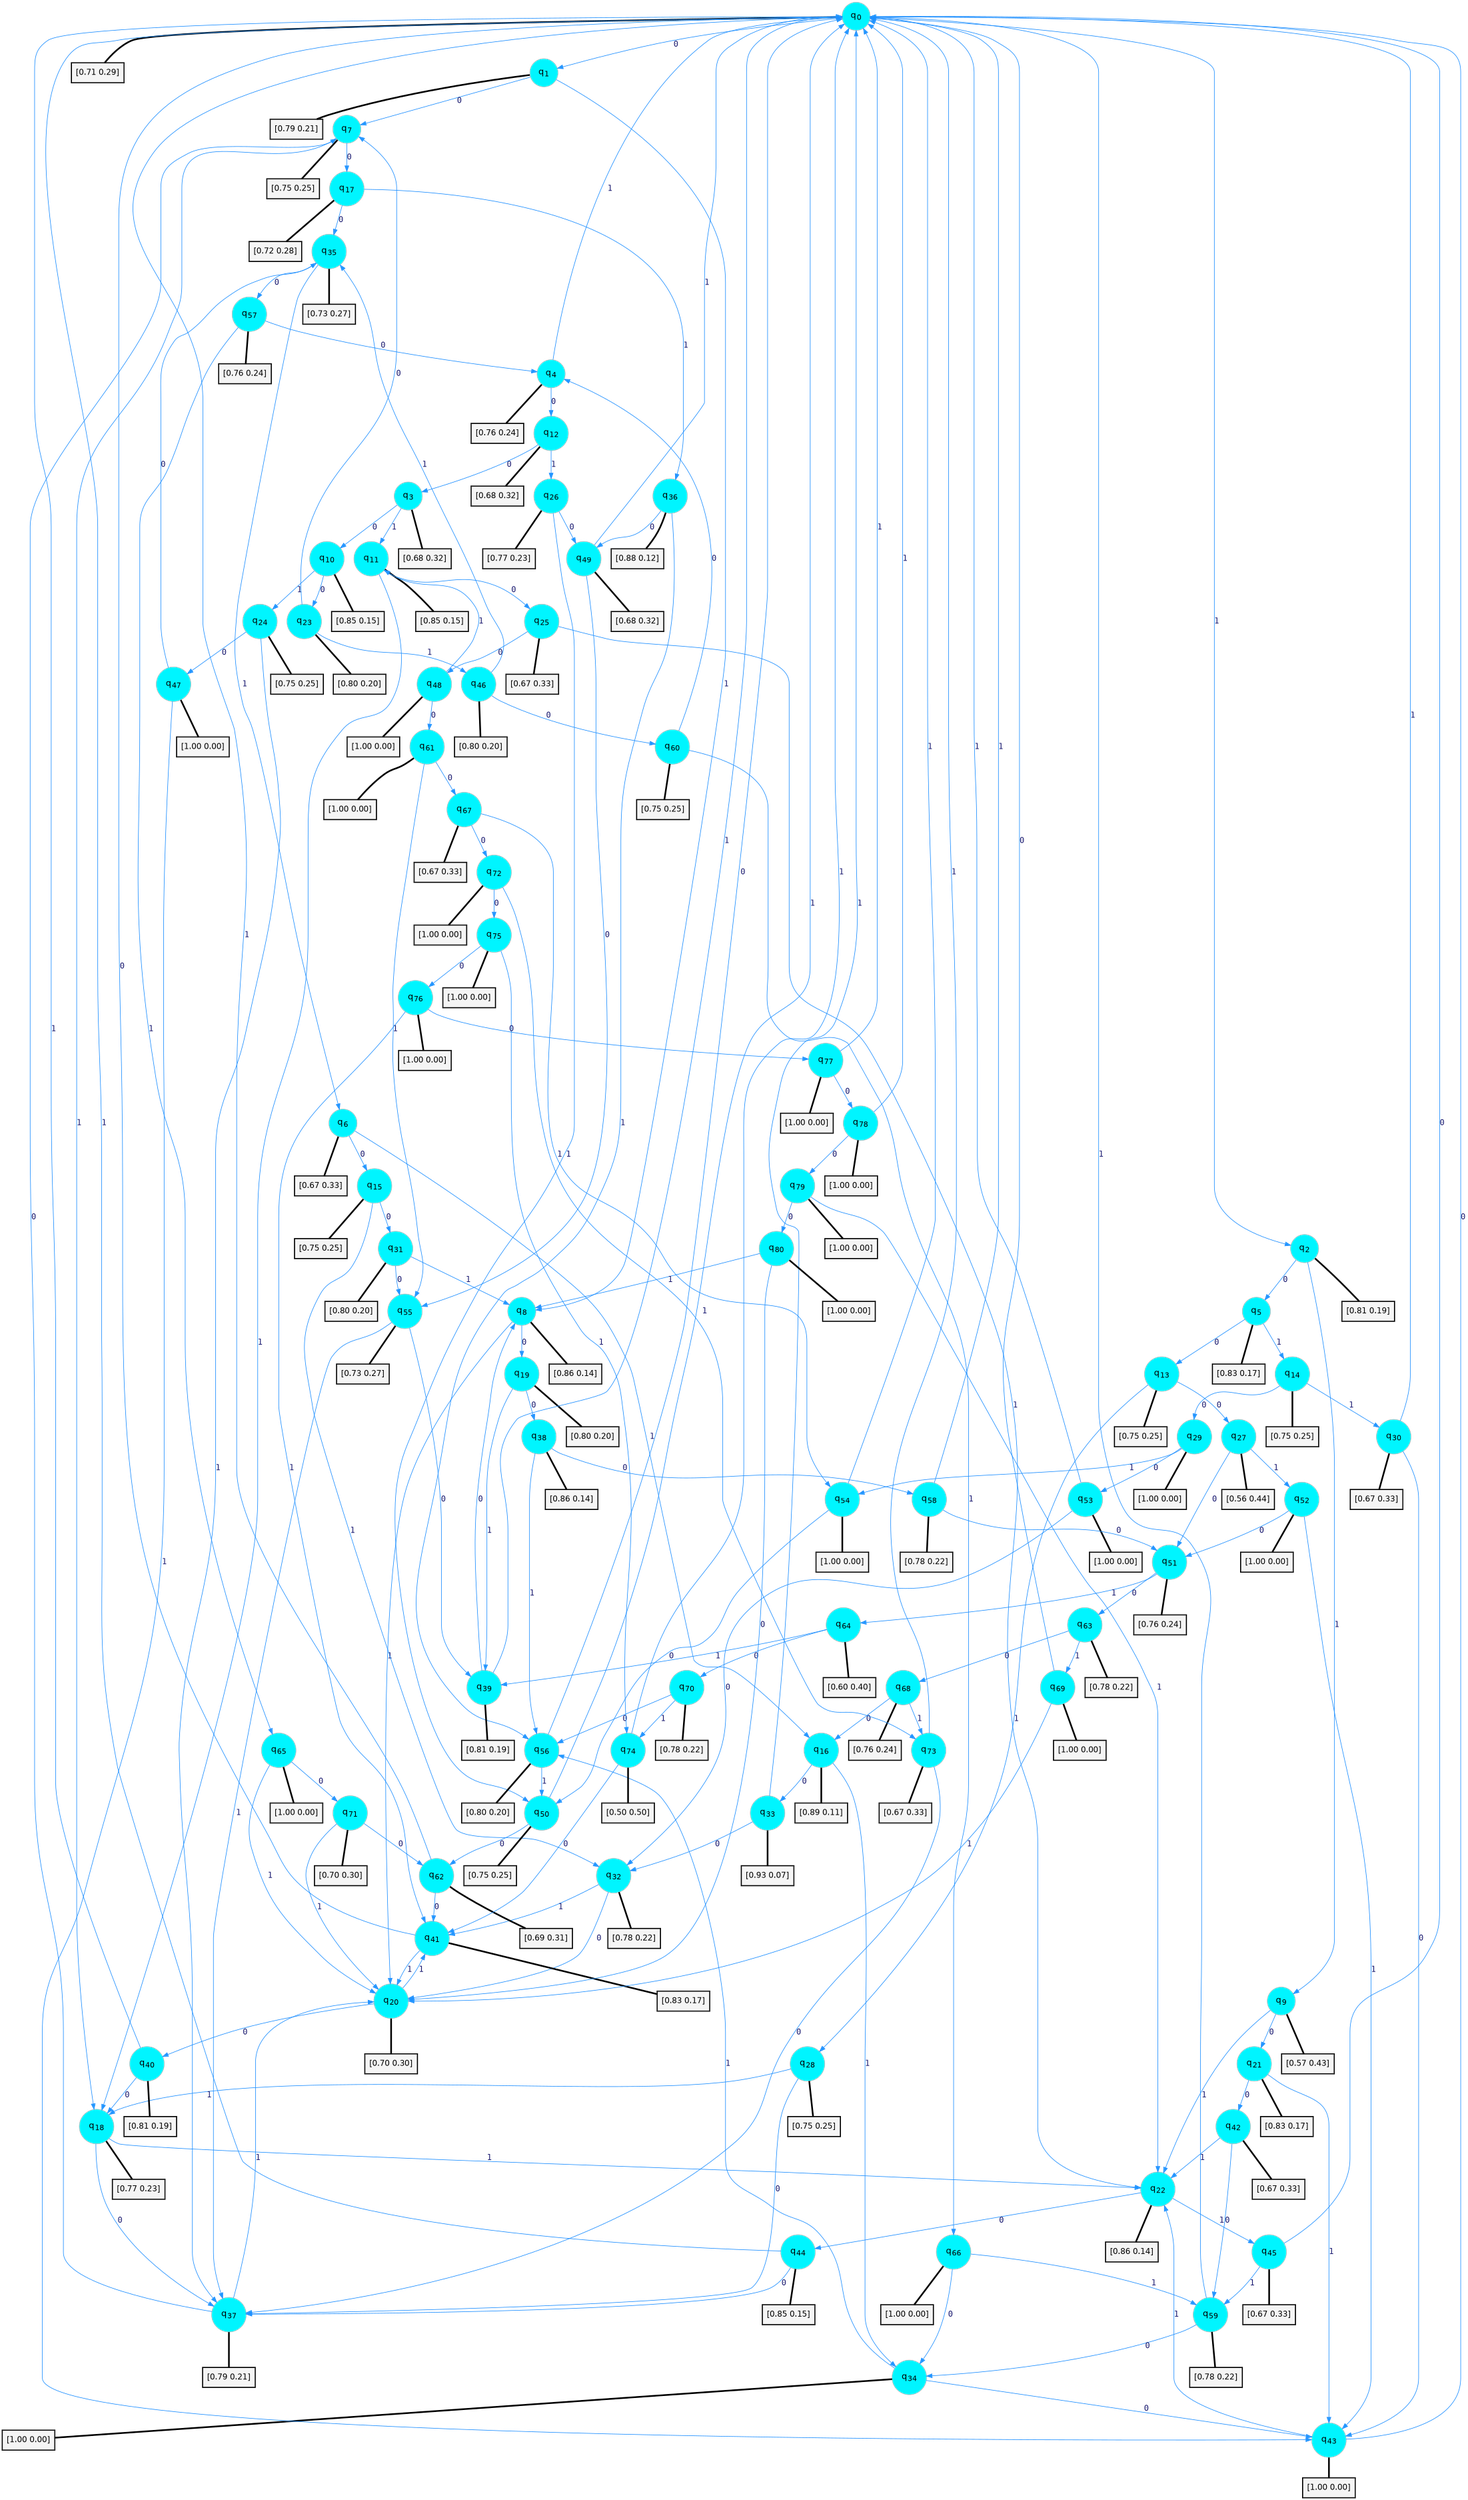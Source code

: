 digraph G {
graph [
bgcolor=transparent, dpi=300, rankdir=TD, size="40,25"];
node [
color=gray, fillcolor=turquoise1, fontcolor=black, fontname=Helvetica, fontsize=16, fontweight=bold, shape=circle, style=filled];
edge [
arrowsize=1, color=dodgerblue1, fontcolor=midnightblue, fontname=courier, fontweight=bold, penwidth=1, style=solid, weight=20];
0[label=<q<SUB>0</SUB>>];
1[label=<q<SUB>1</SUB>>];
2[label=<q<SUB>2</SUB>>];
3[label=<q<SUB>3</SUB>>];
4[label=<q<SUB>4</SUB>>];
5[label=<q<SUB>5</SUB>>];
6[label=<q<SUB>6</SUB>>];
7[label=<q<SUB>7</SUB>>];
8[label=<q<SUB>8</SUB>>];
9[label=<q<SUB>9</SUB>>];
10[label=<q<SUB>10</SUB>>];
11[label=<q<SUB>11</SUB>>];
12[label=<q<SUB>12</SUB>>];
13[label=<q<SUB>13</SUB>>];
14[label=<q<SUB>14</SUB>>];
15[label=<q<SUB>15</SUB>>];
16[label=<q<SUB>16</SUB>>];
17[label=<q<SUB>17</SUB>>];
18[label=<q<SUB>18</SUB>>];
19[label=<q<SUB>19</SUB>>];
20[label=<q<SUB>20</SUB>>];
21[label=<q<SUB>21</SUB>>];
22[label=<q<SUB>22</SUB>>];
23[label=<q<SUB>23</SUB>>];
24[label=<q<SUB>24</SUB>>];
25[label=<q<SUB>25</SUB>>];
26[label=<q<SUB>26</SUB>>];
27[label=<q<SUB>27</SUB>>];
28[label=<q<SUB>28</SUB>>];
29[label=<q<SUB>29</SUB>>];
30[label=<q<SUB>30</SUB>>];
31[label=<q<SUB>31</SUB>>];
32[label=<q<SUB>32</SUB>>];
33[label=<q<SUB>33</SUB>>];
34[label=<q<SUB>34</SUB>>];
35[label=<q<SUB>35</SUB>>];
36[label=<q<SUB>36</SUB>>];
37[label=<q<SUB>37</SUB>>];
38[label=<q<SUB>38</SUB>>];
39[label=<q<SUB>39</SUB>>];
40[label=<q<SUB>40</SUB>>];
41[label=<q<SUB>41</SUB>>];
42[label=<q<SUB>42</SUB>>];
43[label=<q<SUB>43</SUB>>];
44[label=<q<SUB>44</SUB>>];
45[label=<q<SUB>45</SUB>>];
46[label=<q<SUB>46</SUB>>];
47[label=<q<SUB>47</SUB>>];
48[label=<q<SUB>48</SUB>>];
49[label=<q<SUB>49</SUB>>];
50[label=<q<SUB>50</SUB>>];
51[label=<q<SUB>51</SUB>>];
52[label=<q<SUB>52</SUB>>];
53[label=<q<SUB>53</SUB>>];
54[label=<q<SUB>54</SUB>>];
55[label=<q<SUB>55</SUB>>];
56[label=<q<SUB>56</SUB>>];
57[label=<q<SUB>57</SUB>>];
58[label=<q<SUB>58</SUB>>];
59[label=<q<SUB>59</SUB>>];
60[label=<q<SUB>60</SUB>>];
61[label=<q<SUB>61</SUB>>];
62[label=<q<SUB>62</SUB>>];
63[label=<q<SUB>63</SUB>>];
64[label=<q<SUB>64</SUB>>];
65[label=<q<SUB>65</SUB>>];
66[label=<q<SUB>66</SUB>>];
67[label=<q<SUB>67</SUB>>];
68[label=<q<SUB>68</SUB>>];
69[label=<q<SUB>69</SUB>>];
70[label=<q<SUB>70</SUB>>];
71[label=<q<SUB>71</SUB>>];
72[label=<q<SUB>72</SUB>>];
73[label=<q<SUB>73</SUB>>];
74[label=<q<SUB>74</SUB>>];
75[label=<q<SUB>75</SUB>>];
76[label=<q<SUB>76</SUB>>];
77[label=<q<SUB>77</SUB>>];
78[label=<q<SUB>78</SUB>>];
79[label=<q<SUB>79</SUB>>];
80[label=<q<SUB>80</SUB>>];
81[label="[0.71 0.29]", shape=box,fontcolor=black, fontname=Helvetica, fontsize=14, penwidth=2, fillcolor=whitesmoke,color=black];
82[label="[0.79 0.21]", shape=box,fontcolor=black, fontname=Helvetica, fontsize=14, penwidth=2, fillcolor=whitesmoke,color=black];
83[label="[0.81 0.19]", shape=box,fontcolor=black, fontname=Helvetica, fontsize=14, penwidth=2, fillcolor=whitesmoke,color=black];
84[label="[0.68 0.32]", shape=box,fontcolor=black, fontname=Helvetica, fontsize=14, penwidth=2, fillcolor=whitesmoke,color=black];
85[label="[0.76 0.24]", shape=box,fontcolor=black, fontname=Helvetica, fontsize=14, penwidth=2, fillcolor=whitesmoke,color=black];
86[label="[0.83 0.17]", shape=box,fontcolor=black, fontname=Helvetica, fontsize=14, penwidth=2, fillcolor=whitesmoke,color=black];
87[label="[0.67 0.33]", shape=box,fontcolor=black, fontname=Helvetica, fontsize=14, penwidth=2, fillcolor=whitesmoke,color=black];
88[label="[0.75 0.25]", shape=box,fontcolor=black, fontname=Helvetica, fontsize=14, penwidth=2, fillcolor=whitesmoke,color=black];
89[label="[0.86 0.14]", shape=box,fontcolor=black, fontname=Helvetica, fontsize=14, penwidth=2, fillcolor=whitesmoke,color=black];
90[label="[0.57 0.43]", shape=box,fontcolor=black, fontname=Helvetica, fontsize=14, penwidth=2, fillcolor=whitesmoke,color=black];
91[label="[0.85 0.15]", shape=box,fontcolor=black, fontname=Helvetica, fontsize=14, penwidth=2, fillcolor=whitesmoke,color=black];
92[label="[0.85 0.15]", shape=box,fontcolor=black, fontname=Helvetica, fontsize=14, penwidth=2, fillcolor=whitesmoke,color=black];
93[label="[0.68 0.32]", shape=box,fontcolor=black, fontname=Helvetica, fontsize=14, penwidth=2, fillcolor=whitesmoke,color=black];
94[label="[0.75 0.25]", shape=box,fontcolor=black, fontname=Helvetica, fontsize=14, penwidth=2, fillcolor=whitesmoke,color=black];
95[label="[0.75 0.25]", shape=box,fontcolor=black, fontname=Helvetica, fontsize=14, penwidth=2, fillcolor=whitesmoke,color=black];
96[label="[0.75 0.25]", shape=box,fontcolor=black, fontname=Helvetica, fontsize=14, penwidth=2, fillcolor=whitesmoke,color=black];
97[label="[0.89 0.11]", shape=box,fontcolor=black, fontname=Helvetica, fontsize=14, penwidth=2, fillcolor=whitesmoke,color=black];
98[label="[0.72 0.28]", shape=box,fontcolor=black, fontname=Helvetica, fontsize=14, penwidth=2, fillcolor=whitesmoke,color=black];
99[label="[0.77 0.23]", shape=box,fontcolor=black, fontname=Helvetica, fontsize=14, penwidth=2, fillcolor=whitesmoke,color=black];
100[label="[0.80 0.20]", shape=box,fontcolor=black, fontname=Helvetica, fontsize=14, penwidth=2, fillcolor=whitesmoke,color=black];
101[label="[0.70 0.30]", shape=box,fontcolor=black, fontname=Helvetica, fontsize=14, penwidth=2, fillcolor=whitesmoke,color=black];
102[label="[0.83 0.17]", shape=box,fontcolor=black, fontname=Helvetica, fontsize=14, penwidth=2, fillcolor=whitesmoke,color=black];
103[label="[0.86 0.14]", shape=box,fontcolor=black, fontname=Helvetica, fontsize=14, penwidth=2, fillcolor=whitesmoke,color=black];
104[label="[0.80 0.20]", shape=box,fontcolor=black, fontname=Helvetica, fontsize=14, penwidth=2, fillcolor=whitesmoke,color=black];
105[label="[0.75 0.25]", shape=box,fontcolor=black, fontname=Helvetica, fontsize=14, penwidth=2, fillcolor=whitesmoke,color=black];
106[label="[0.67 0.33]", shape=box,fontcolor=black, fontname=Helvetica, fontsize=14, penwidth=2, fillcolor=whitesmoke,color=black];
107[label="[0.77 0.23]", shape=box,fontcolor=black, fontname=Helvetica, fontsize=14, penwidth=2, fillcolor=whitesmoke,color=black];
108[label="[0.56 0.44]", shape=box,fontcolor=black, fontname=Helvetica, fontsize=14, penwidth=2, fillcolor=whitesmoke,color=black];
109[label="[0.75 0.25]", shape=box,fontcolor=black, fontname=Helvetica, fontsize=14, penwidth=2, fillcolor=whitesmoke,color=black];
110[label="[1.00 0.00]", shape=box,fontcolor=black, fontname=Helvetica, fontsize=14, penwidth=2, fillcolor=whitesmoke,color=black];
111[label="[0.67 0.33]", shape=box,fontcolor=black, fontname=Helvetica, fontsize=14, penwidth=2, fillcolor=whitesmoke,color=black];
112[label="[0.80 0.20]", shape=box,fontcolor=black, fontname=Helvetica, fontsize=14, penwidth=2, fillcolor=whitesmoke,color=black];
113[label="[0.78 0.22]", shape=box,fontcolor=black, fontname=Helvetica, fontsize=14, penwidth=2, fillcolor=whitesmoke,color=black];
114[label="[0.93 0.07]", shape=box,fontcolor=black, fontname=Helvetica, fontsize=14, penwidth=2, fillcolor=whitesmoke,color=black];
115[label="[1.00 0.00]", shape=box,fontcolor=black, fontname=Helvetica, fontsize=14, penwidth=2, fillcolor=whitesmoke,color=black];
116[label="[0.73 0.27]", shape=box,fontcolor=black, fontname=Helvetica, fontsize=14, penwidth=2, fillcolor=whitesmoke,color=black];
117[label="[0.88 0.12]", shape=box,fontcolor=black, fontname=Helvetica, fontsize=14, penwidth=2, fillcolor=whitesmoke,color=black];
118[label="[0.79 0.21]", shape=box,fontcolor=black, fontname=Helvetica, fontsize=14, penwidth=2, fillcolor=whitesmoke,color=black];
119[label="[0.86 0.14]", shape=box,fontcolor=black, fontname=Helvetica, fontsize=14, penwidth=2, fillcolor=whitesmoke,color=black];
120[label="[0.81 0.19]", shape=box,fontcolor=black, fontname=Helvetica, fontsize=14, penwidth=2, fillcolor=whitesmoke,color=black];
121[label="[0.81 0.19]", shape=box,fontcolor=black, fontname=Helvetica, fontsize=14, penwidth=2, fillcolor=whitesmoke,color=black];
122[label="[0.83 0.17]", shape=box,fontcolor=black, fontname=Helvetica, fontsize=14, penwidth=2, fillcolor=whitesmoke,color=black];
123[label="[0.67 0.33]", shape=box,fontcolor=black, fontname=Helvetica, fontsize=14, penwidth=2, fillcolor=whitesmoke,color=black];
124[label="[1.00 0.00]", shape=box,fontcolor=black, fontname=Helvetica, fontsize=14, penwidth=2, fillcolor=whitesmoke,color=black];
125[label="[0.85 0.15]", shape=box,fontcolor=black, fontname=Helvetica, fontsize=14, penwidth=2, fillcolor=whitesmoke,color=black];
126[label="[0.67 0.33]", shape=box,fontcolor=black, fontname=Helvetica, fontsize=14, penwidth=2, fillcolor=whitesmoke,color=black];
127[label="[0.80 0.20]", shape=box,fontcolor=black, fontname=Helvetica, fontsize=14, penwidth=2, fillcolor=whitesmoke,color=black];
128[label="[1.00 0.00]", shape=box,fontcolor=black, fontname=Helvetica, fontsize=14, penwidth=2, fillcolor=whitesmoke,color=black];
129[label="[1.00 0.00]", shape=box,fontcolor=black, fontname=Helvetica, fontsize=14, penwidth=2, fillcolor=whitesmoke,color=black];
130[label="[0.68 0.32]", shape=box,fontcolor=black, fontname=Helvetica, fontsize=14, penwidth=2, fillcolor=whitesmoke,color=black];
131[label="[0.75 0.25]", shape=box,fontcolor=black, fontname=Helvetica, fontsize=14, penwidth=2, fillcolor=whitesmoke,color=black];
132[label="[0.76 0.24]", shape=box,fontcolor=black, fontname=Helvetica, fontsize=14, penwidth=2, fillcolor=whitesmoke,color=black];
133[label="[1.00 0.00]", shape=box,fontcolor=black, fontname=Helvetica, fontsize=14, penwidth=2, fillcolor=whitesmoke,color=black];
134[label="[1.00 0.00]", shape=box,fontcolor=black, fontname=Helvetica, fontsize=14, penwidth=2, fillcolor=whitesmoke,color=black];
135[label="[1.00 0.00]", shape=box,fontcolor=black, fontname=Helvetica, fontsize=14, penwidth=2, fillcolor=whitesmoke,color=black];
136[label="[0.73 0.27]", shape=box,fontcolor=black, fontname=Helvetica, fontsize=14, penwidth=2, fillcolor=whitesmoke,color=black];
137[label="[0.80 0.20]", shape=box,fontcolor=black, fontname=Helvetica, fontsize=14, penwidth=2, fillcolor=whitesmoke,color=black];
138[label="[0.76 0.24]", shape=box,fontcolor=black, fontname=Helvetica, fontsize=14, penwidth=2, fillcolor=whitesmoke,color=black];
139[label="[0.78 0.22]", shape=box,fontcolor=black, fontname=Helvetica, fontsize=14, penwidth=2, fillcolor=whitesmoke,color=black];
140[label="[0.78 0.22]", shape=box,fontcolor=black, fontname=Helvetica, fontsize=14, penwidth=2, fillcolor=whitesmoke,color=black];
141[label="[0.75 0.25]", shape=box,fontcolor=black, fontname=Helvetica, fontsize=14, penwidth=2, fillcolor=whitesmoke,color=black];
142[label="[1.00 0.00]", shape=box,fontcolor=black, fontname=Helvetica, fontsize=14, penwidth=2, fillcolor=whitesmoke,color=black];
143[label="[0.69 0.31]", shape=box,fontcolor=black, fontname=Helvetica, fontsize=14, penwidth=2, fillcolor=whitesmoke,color=black];
144[label="[0.78 0.22]", shape=box,fontcolor=black, fontname=Helvetica, fontsize=14, penwidth=2, fillcolor=whitesmoke,color=black];
145[label="[0.60 0.40]", shape=box,fontcolor=black, fontname=Helvetica, fontsize=14, penwidth=2, fillcolor=whitesmoke,color=black];
146[label="[1.00 0.00]", shape=box,fontcolor=black, fontname=Helvetica, fontsize=14, penwidth=2, fillcolor=whitesmoke,color=black];
147[label="[1.00 0.00]", shape=box,fontcolor=black, fontname=Helvetica, fontsize=14, penwidth=2, fillcolor=whitesmoke,color=black];
148[label="[0.67 0.33]", shape=box,fontcolor=black, fontname=Helvetica, fontsize=14, penwidth=2, fillcolor=whitesmoke,color=black];
149[label="[0.76 0.24]", shape=box,fontcolor=black, fontname=Helvetica, fontsize=14, penwidth=2, fillcolor=whitesmoke,color=black];
150[label="[1.00 0.00]", shape=box,fontcolor=black, fontname=Helvetica, fontsize=14, penwidth=2, fillcolor=whitesmoke,color=black];
151[label="[0.78 0.22]", shape=box,fontcolor=black, fontname=Helvetica, fontsize=14, penwidth=2, fillcolor=whitesmoke,color=black];
152[label="[0.70 0.30]", shape=box,fontcolor=black, fontname=Helvetica, fontsize=14, penwidth=2, fillcolor=whitesmoke,color=black];
153[label="[1.00 0.00]", shape=box,fontcolor=black, fontname=Helvetica, fontsize=14, penwidth=2, fillcolor=whitesmoke,color=black];
154[label="[0.67 0.33]", shape=box,fontcolor=black, fontname=Helvetica, fontsize=14, penwidth=2, fillcolor=whitesmoke,color=black];
155[label="[0.50 0.50]", shape=box,fontcolor=black, fontname=Helvetica, fontsize=14, penwidth=2, fillcolor=whitesmoke,color=black];
156[label="[1.00 0.00]", shape=box,fontcolor=black, fontname=Helvetica, fontsize=14, penwidth=2, fillcolor=whitesmoke,color=black];
157[label="[1.00 0.00]", shape=box,fontcolor=black, fontname=Helvetica, fontsize=14, penwidth=2, fillcolor=whitesmoke,color=black];
158[label="[1.00 0.00]", shape=box,fontcolor=black, fontname=Helvetica, fontsize=14, penwidth=2, fillcolor=whitesmoke,color=black];
159[label="[1.00 0.00]", shape=box,fontcolor=black, fontname=Helvetica, fontsize=14, penwidth=2, fillcolor=whitesmoke,color=black];
160[label="[1.00 0.00]", shape=box,fontcolor=black, fontname=Helvetica, fontsize=14, penwidth=2, fillcolor=whitesmoke,color=black];
161[label="[1.00 0.00]", shape=box,fontcolor=black, fontname=Helvetica, fontsize=14, penwidth=2, fillcolor=whitesmoke,color=black];
0->1 [label=0];
0->2 [label=1];
0->81 [arrowhead=none, penwidth=3,color=black];
1->7 [label=0];
1->8 [label=1];
1->82 [arrowhead=none, penwidth=3,color=black];
2->5 [label=0];
2->9 [label=1];
2->83 [arrowhead=none, penwidth=3,color=black];
3->10 [label=0];
3->11 [label=1];
3->84 [arrowhead=none, penwidth=3,color=black];
4->12 [label=0];
4->0 [label=1];
4->85 [arrowhead=none, penwidth=3,color=black];
5->13 [label=0];
5->14 [label=1];
5->86 [arrowhead=none, penwidth=3,color=black];
6->15 [label=0];
6->16 [label=1];
6->87 [arrowhead=none, penwidth=3,color=black];
7->17 [label=0];
7->18 [label=1];
7->88 [arrowhead=none, penwidth=3,color=black];
8->19 [label=0];
8->20 [label=1];
8->89 [arrowhead=none, penwidth=3,color=black];
9->21 [label=0];
9->22 [label=1];
9->90 [arrowhead=none, penwidth=3,color=black];
10->23 [label=0];
10->24 [label=1];
10->91 [arrowhead=none, penwidth=3,color=black];
11->25 [label=0];
11->18 [label=1];
11->92 [arrowhead=none, penwidth=3,color=black];
12->3 [label=0];
12->26 [label=1];
12->93 [arrowhead=none, penwidth=3,color=black];
13->27 [label=0];
13->28 [label=1];
13->94 [arrowhead=none, penwidth=3,color=black];
14->29 [label=0];
14->30 [label=1];
14->95 [arrowhead=none, penwidth=3,color=black];
15->31 [label=0];
15->32 [label=1];
15->96 [arrowhead=none, penwidth=3,color=black];
16->33 [label=0];
16->34 [label=1];
16->97 [arrowhead=none, penwidth=3,color=black];
17->35 [label=0];
17->36 [label=1];
17->98 [arrowhead=none, penwidth=3,color=black];
18->37 [label=0];
18->22 [label=1];
18->99 [arrowhead=none, penwidth=3,color=black];
19->38 [label=0];
19->39 [label=1];
19->100 [arrowhead=none, penwidth=3,color=black];
20->40 [label=0];
20->41 [label=1];
20->101 [arrowhead=none, penwidth=3,color=black];
21->42 [label=0];
21->43 [label=1];
21->102 [arrowhead=none, penwidth=3,color=black];
22->44 [label=0];
22->45 [label=1];
22->103 [arrowhead=none, penwidth=3,color=black];
23->7 [label=0];
23->46 [label=1];
23->104 [arrowhead=none, penwidth=3,color=black];
24->47 [label=0];
24->37 [label=1];
24->105 [arrowhead=none, penwidth=3,color=black];
25->48 [label=0];
25->22 [label=1];
25->106 [arrowhead=none, penwidth=3,color=black];
26->49 [label=0];
26->50 [label=1];
26->107 [arrowhead=none, penwidth=3,color=black];
27->51 [label=0];
27->52 [label=1];
27->108 [arrowhead=none, penwidth=3,color=black];
28->37 [label=0];
28->18 [label=1];
28->109 [arrowhead=none, penwidth=3,color=black];
29->53 [label=0];
29->54 [label=1];
29->110 [arrowhead=none, penwidth=3,color=black];
30->43 [label=0];
30->0 [label=1];
30->111 [arrowhead=none, penwidth=3,color=black];
31->55 [label=0];
31->8 [label=1];
31->112 [arrowhead=none, penwidth=3,color=black];
32->20 [label=0];
32->41 [label=1];
32->113 [arrowhead=none, penwidth=3,color=black];
33->32 [label=0];
33->0 [label=1];
33->114 [arrowhead=none, penwidth=3,color=black];
34->43 [label=0];
34->56 [label=1];
34->115 [arrowhead=none, penwidth=3,color=black];
35->57 [label=0];
35->6 [label=1];
35->116 [arrowhead=none, penwidth=3,color=black];
36->49 [label=0];
36->56 [label=1];
36->117 [arrowhead=none, penwidth=3,color=black];
37->7 [label=0];
37->20 [label=1];
37->118 [arrowhead=none, penwidth=3,color=black];
38->58 [label=0];
38->56 [label=1];
38->119 [arrowhead=none, penwidth=3,color=black];
39->8 [label=0];
39->0 [label=1];
39->120 [arrowhead=none, penwidth=3,color=black];
40->18 [label=0];
40->0 [label=1];
40->121 [arrowhead=none, penwidth=3,color=black];
41->0 [label=0];
41->20 [label=1];
41->122 [arrowhead=none, penwidth=3,color=black];
42->59 [label=0];
42->22 [label=1];
42->123 [arrowhead=none, penwidth=3,color=black];
43->0 [label=0];
43->22 [label=1];
43->124 [arrowhead=none, penwidth=3,color=black];
44->37 [label=0];
44->0 [label=1];
44->125 [arrowhead=none, penwidth=3,color=black];
45->0 [label=0];
45->59 [label=1];
45->126 [arrowhead=none, penwidth=3,color=black];
46->60 [label=0];
46->35 [label=1];
46->127 [arrowhead=none, penwidth=3,color=black];
47->35 [label=0];
47->43 [label=1];
47->128 [arrowhead=none, penwidth=3,color=black];
48->61 [label=0];
48->11 [label=1];
48->129 [arrowhead=none, penwidth=3,color=black];
49->55 [label=0];
49->0 [label=1];
49->130 [arrowhead=none, penwidth=3,color=black];
50->62 [label=0];
50->0 [label=1];
50->131 [arrowhead=none, penwidth=3,color=black];
51->63 [label=0];
51->64 [label=1];
51->132 [arrowhead=none, penwidth=3,color=black];
52->51 [label=0];
52->43 [label=1];
52->133 [arrowhead=none, penwidth=3,color=black];
53->32 [label=0];
53->0 [label=1];
53->134 [arrowhead=none, penwidth=3,color=black];
54->50 [label=0];
54->0 [label=1];
54->135 [arrowhead=none, penwidth=3,color=black];
55->39 [label=0];
55->37 [label=1];
55->136 [arrowhead=none, penwidth=3,color=black];
56->0 [label=0];
56->50 [label=1];
56->137 [arrowhead=none, penwidth=3,color=black];
57->4 [label=0];
57->65 [label=1];
57->138 [arrowhead=none, penwidth=3,color=black];
58->51 [label=0];
58->0 [label=1];
58->139 [arrowhead=none, penwidth=3,color=black];
59->34 [label=0];
59->0 [label=1];
59->140 [arrowhead=none, penwidth=3,color=black];
60->4 [label=0];
60->66 [label=1];
60->141 [arrowhead=none, penwidth=3,color=black];
61->67 [label=0];
61->55 [label=1];
61->142 [arrowhead=none, penwidth=3,color=black];
62->41 [label=0];
62->0 [label=1];
62->143 [arrowhead=none, penwidth=3,color=black];
63->68 [label=0];
63->69 [label=1];
63->144 [arrowhead=none, penwidth=3,color=black];
64->70 [label=0];
64->39 [label=1];
64->145 [arrowhead=none, penwidth=3,color=black];
65->71 [label=0];
65->20 [label=1];
65->146 [arrowhead=none, penwidth=3,color=black];
66->34 [label=0];
66->59 [label=1];
66->147 [arrowhead=none, penwidth=3,color=black];
67->72 [label=0];
67->54 [label=1];
67->148 [arrowhead=none, penwidth=3,color=black];
68->16 [label=0];
68->73 [label=1];
68->149 [arrowhead=none, penwidth=3,color=black];
69->0 [label=0];
69->20 [label=1];
69->150 [arrowhead=none, penwidth=3,color=black];
70->56 [label=0];
70->74 [label=1];
70->151 [arrowhead=none, penwidth=3,color=black];
71->62 [label=0];
71->20 [label=1];
71->152 [arrowhead=none, penwidth=3,color=black];
72->75 [label=0];
72->73 [label=1];
72->153 [arrowhead=none, penwidth=3,color=black];
73->37 [label=0];
73->0 [label=1];
73->154 [arrowhead=none, penwidth=3,color=black];
74->41 [label=0];
74->0 [label=1];
74->155 [arrowhead=none, penwidth=3,color=black];
75->76 [label=0];
75->74 [label=1];
75->156 [arrowhead=none, penwidth=3,color=black];
76->77 [label=0];
76->41 [label=1];
76->157 [arrowhead=none, penwidth=3,color=black];
77->78 [label=0];
77->0 [label=1];
77->158 [arrowhead=none, penwidth=3,color=black];
78->79 [label=0];
78->0 [label=1];
78->159 [arrowhead=none, penwidth=3,color=black];
79->80 [label=0];
79->22 [label=1];
79->160 [arrowhead=none, penwidth=3,color=black];
80->20 [label=0];
80->8 [label=1];
80->161 [arrowhead=none, penwidth=3,color=black];
}
